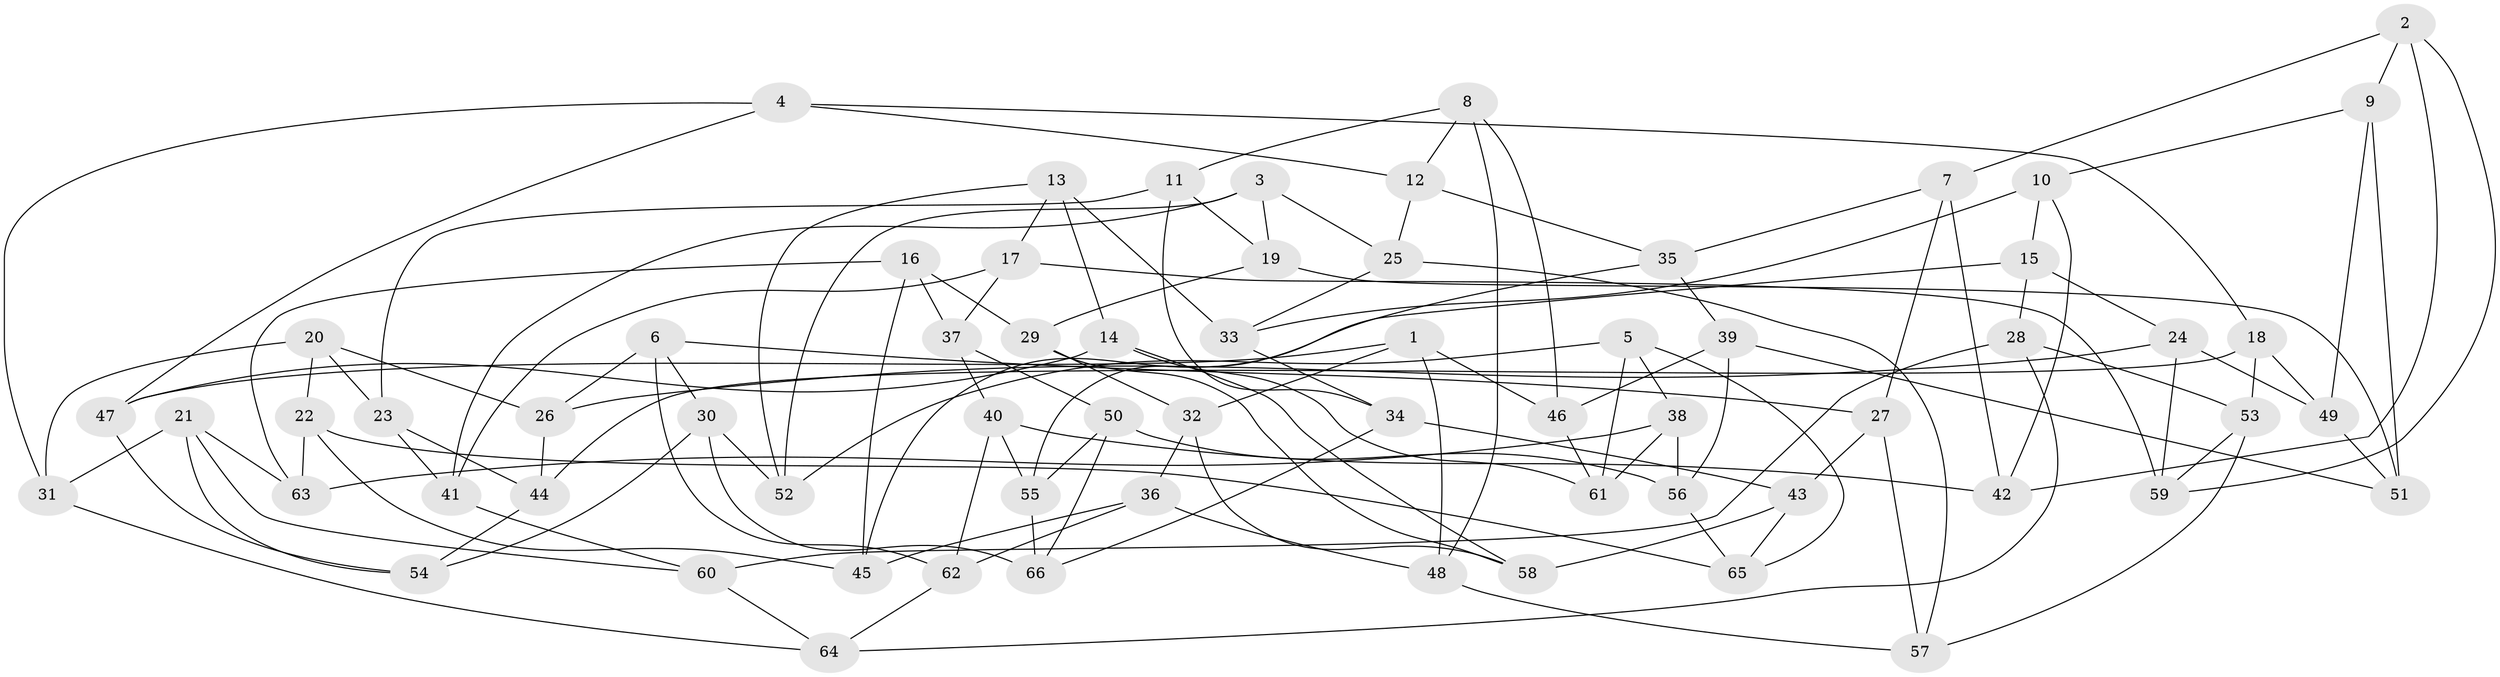 // Generated by graph-tools (version 1.1) at 2025/50/03/09/25 03:50:51]
// undirected, 66 vertices, 132 edges
graph export_dot {
graph [start="1"]
  node [color=gray90,style=filled];
  1;
  2;
  3;
  4;
  5;
  6;
  7;
  8;
  9;
  10;
  11;
  12;
  13;
  14;
  15;
  16;
  17;
  18;
  19;
  20;
  21;
  22;
  23;
  24;
  25;
  26;
  27;
  28;
  29;
  30;
  31;
  32;
  33;
  34;
  35;
  36;
  37;
  38;
  39;
  40;
  41;
  42;
  43;
  44;
  45;
  46;
  47;
  48;
  49;
  50;
  51;
  52;
  53;
  54;
  55;
  56;
  57;
  58;
  59;
  60;
  61;
  62;
  63;
  64;
  65;
  66;
  1 -- 48;
  1 -- 46;
  1 -- 47;
  1 -- 32;
  2 -- 7;
  2 -- 42;
  2 -- 59;
  2 -- 9;
  3 -- 41;
  3 -- 25;
  3 -- 52;
  3 -- 19;
  4 -- 47;
  4 -- 18;
  4 -- 31;
  4 -- 12;
  5 -- 38;
  5 -- 52;
  5 -- 65;
  5 -- 61;
  6 -- 62;
  6 -- 26;
  6 -- 27;
  6 -- 30;
  7 -- 35;
  7 -- 42;
  7 -- 27;
  8 -- 48;
  8 -- 46;
  8 -- 12;
  8 -- 11;
  9 -- 49;
  9 -- 10;
  9 -- 51;
  10 -- 42;
  10 -- 15;
  10 -- 33;
  11 -- 19;
  11 -- 34;
  11 -- 23;
  12 -- 25;
  12 -- 35;
  13 -- 14;
  13 -- 33;
  13 -- 52;
  13 -- 17;
  14 -- 58;
  14 -- 47;
  14 -- 61;
  15 -- 45;
  15 -- 28;
  15 -- 24;
  16 -- 45;
  16 -- 63;
  16 -- 29;
  16 -- 37;
  17 -- 37;
  17 -- 59;
  17 -- 41;
  18 -- 49;
  18 -- 53;
  18 -- 44;
  19 -- 29;
  19 -- 51;
  20 -- 23;
  20 -- 26;
  20 -- 31;
  20 -- 22;
  21 -- 31;
  21 -- 60;
  21 -- 63;
  21 -- 54;
  22 -- 63;
  22 -- 45;
  22 -- 65;
  23 -- 41;
  23 -- 44;
  24 -- 59;
  24 -- 26;
  24 -- 49;
  25 -- 57;
  25 -- 33;
  26 -- 44;
  27 -- 57;
  27 -- 43;
  28 -- 60;
  28 -- 53;
  28 -- 64;
  29 -- 32;
  29 -- 58;
  30 -- 52;
  30 -- 54;
  30 -- 66;
  31 -- 64;
  32 -- 36;
  32 -- 58;
  33 -- 34;
  34 -- 66;
  34 -- 43;
  35 -- 55;
  35 -- 39;
  36 -- 45;
  36 -- 62;
  36 -- 48;
  37 -- 50;
  37 -- 40;
  38 -- 56;
  38 -- 63;
  38 -- 61;
  39 -- 51;
  39 -- 46;
  39 -- 56;
  40 -- 55;
  40 -- 42;
  40 -- 62;
  41 -- 60;
  43 -- 65;
  43 -- 58;
  44 -- 54;
  46 -- 61;
  47 -- 54;
  48 -- 57;
  49 -- 51;
  50 -- 56;
  50 -- 55;
  50 -- 66;
  53 -- 59;
  53 -- 57;
  55 -- 66;
  56 -- 65;
  60 -- 64;
  62 -- 64;
}

